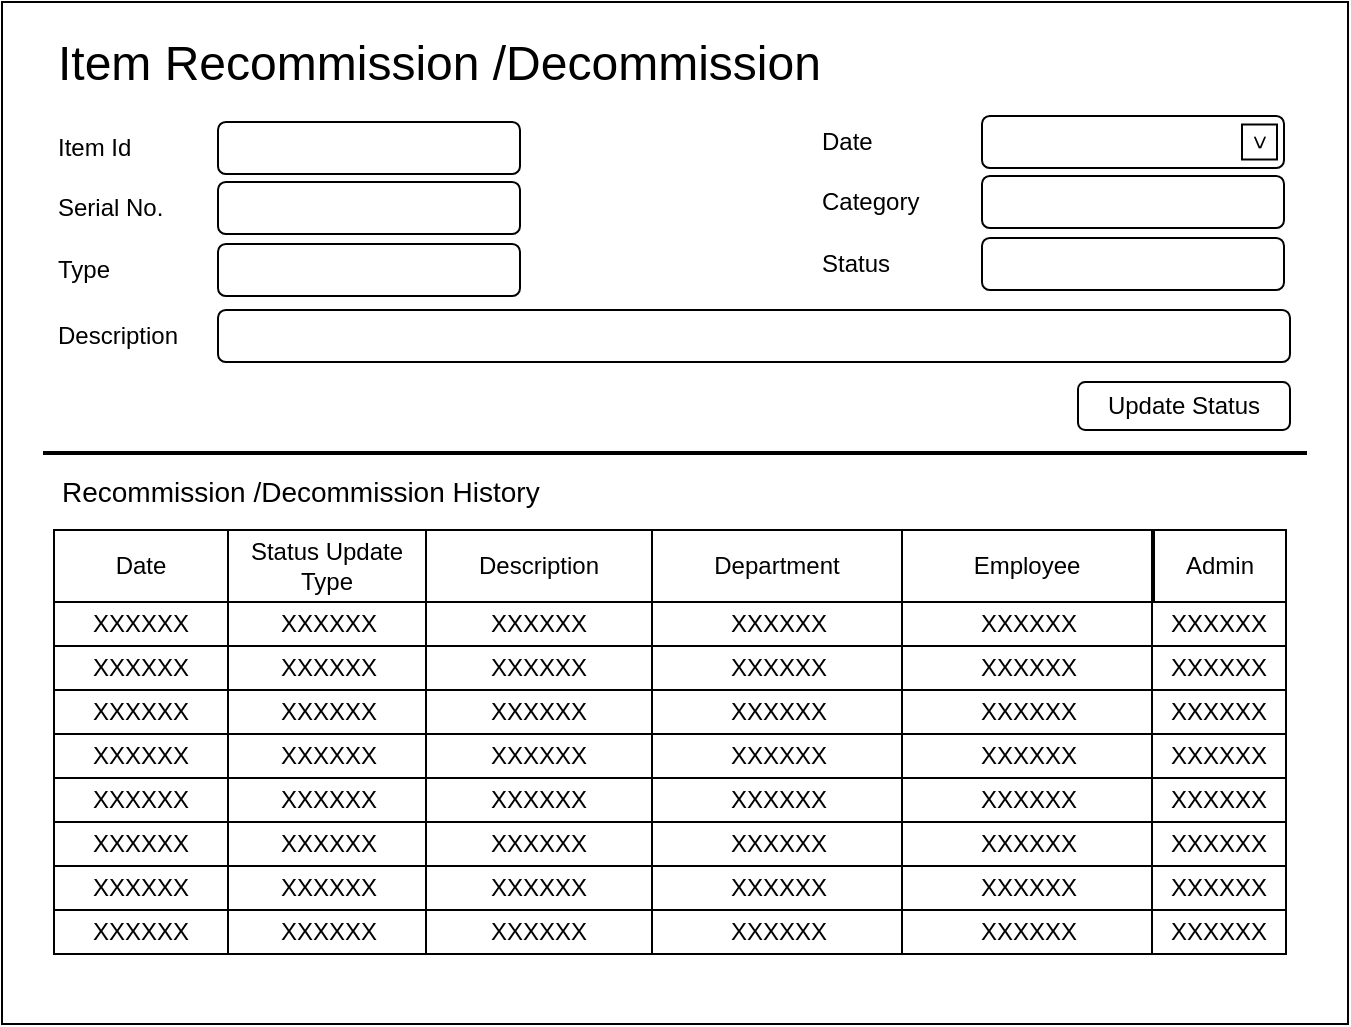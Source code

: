 <mxfile version="12.4.2" type="device" pages="1"><diagram id="nNfNXu-WG19YWjzoa8Jk" name="Page-1"><mxGraphModel dx="1278" dy="581" grid="0" gridSize="10" guides="1" tooltips="1" connect="1" arrows="1" fold="1" page="1" pageScale="1" pageWidth="850" pageHeight="1100" math="0" shadow="0"><root><mxCell id="0"/><mxCell id="1" parent="0"/><mxCell id="N9eJ0ozq8aaQLGvf90bj-3" value="" style="rounded=0;whiteSpace=wrap;html=1;" vertex="1" parent="1"><mxGeometry x="56" y="80" width="673" height="511" as="geometry"/></mxCell><mxCell id="N9eJ0ozq8aaQLGvf90bj-4" value="" style="rounded=1;whiteSpace=wrap;html=1;" vertex="1" parent="1"><mxGeometry x="164" y="140" width="151" height="26" as="geometry"/></mxCell><mxCell id="N9eJ0ozq8aaQLGvf90bj-5" value="Item Id" style="text;html=1;strokeColor=none;fillColor=none;align=left;verticalAlign=middle;whiteSpace=wrap;rounded=0;" vertex="1" parent="1"><mxGeometry x="82" y="143" width="40" height="20" as="geometry"/></mxCell><mxCell id="N9eJ0ozq8aaQLGvf90bj-7" value="Serial No." style="text;html=1;strokeColor=none;fillColor=none;align=left;verticalAlign=middle;whiteSpace=wrap;rounded=0;" vertex="1" parent="1"><mxGeometry x="82" y="173" width="74" height="20" as="geometry"/></mxCell><mxCell id="N9eJ0ozq8aaQLGvf90bj-10" value="" style="rounded=1;whiteSpace=wrap;html=1;" vertex="1" parent="1"><mxGeometry x="164" y="170" width="151" height="26" as="geometry"/></mxCell><mxCell id="N9eJ0ozq8aaQLGvf90bj-11" value="Date" style="text;html=1;strokeColor=none;fillColor=none;align=left;verticalAlign=middle;whiteSpace=wrap;rounded=0;" vertex="1" parent="1"><mxGeometry x="464" y="140" width="40" height="20" as="geometry"/></mxCell><mxCell id="N9eJ0ozq8aaQLGvf90bj-12" value="" style="rounded=1;whiteSpace=wrap;html=1;" vertex="1" parent="1"><mxGeometry x="546" y="137" width="151" height="26" as="geometry"/></mxCell><mxCell id="N9eJ0ozq8aaQLGvf90bj-17" value="Category" style="text;html=1;strokeColor=none;fillColor=none;align=left;verticalAlign=middle;whiteSpace=wrap;rounded=0;" vertex="1" parent="1"><mxGeometry x="464" y="170" width="74" height="20" as="geometry"/></mxCell><mxCell id="N9eJ0ozq8aaQLGvf90bj-18" value="" style="rounded=1;whiteSpace=wrap;html=1;" vertex="1" parent="1"><mxGeometry x="546" y="167" width="151" height="26" as="geometry"/></mxCell><mxCell id="N9eJ0ozq8aaQLGvf90bj-19" value="Type" style="text;html=1;strokeColor=none;fillColor=none;align=left;verticalAlign=middle;whiteSpace=wrap;rounded=0;" vertex="1" parent="1"><mxGeometry x="82" y="204" width="74" height="20" as="geometry"/></mxCell><mxCell id="N9eJ0ozq8aaQLGvf90bj-20" value="" style="rounded=1;whiteSpace=wrap;html=1;" vertex="1" parent="1"><mxGeometry x="164" y="201" width="151" height="26" as="geometry"/></mxCell><mxCell id="N9eJ0ozq8aaQLGvf90bj-21" value="Description" style="text;html=1;strokeColor=none;fillColor=none;align=left;verticalAlign=middle;whiteSpace=wrap;rounded=0;" vertex="1" parent="1"><mxGeometry x="82" y="237" width="74" height="20" as="geometry"/></mxCell><mxCell id="N9eJ0ozq8aaQLGvf90bj-22" value="" style="rounded=1;whiteSpace=wrap;html=1;" vertex="1" parent="1"><mxGeometry x="164" y="234" width="536" height="26" as="geometry"/></mxCell><mxCell id="N9eJ0ozq8aaQLGvf90bj-23" value="Status" style="text;html=1;strokeColor=none;fillColor=none;align=left;verticalAlign=middle;whiteSpace=wrap;rounded=0;" vertex="1" parent="1"><mxGeometry x="464" y="201" width="74" height="20" as="geometry"/></mxCell><mxCell id="N9eJ0ozq8aaQLGvf90bj-24" value="" style="rounded=1;whiteSpace=wrap;html=1;" vertex="1" parent="1"><mxGeometry x="546" y="198" width="151" height="26" as="geometry"/></mxCell><mxCell id="N9eJ0ozq8aaQLGvf90bj-25" value="&amp;gt;" style="whiteSpace=wrap;html=1;aspect=fixed;align=center;rotation=90;" vertex="1" parent="1"><mxGeometry x="676" y="141.25" width="17.5" height="17.5" as="geometry"/></mxCell><mxCell id="N9eJ0ozq8aaQLGvf90bj-27" value="Update Status" style="rounded=1;whiteSpace=wrap;html=1;" vertex="1" parent="1"><mxGeometry x="594" y="270" width="106" height="24" as="geometry"/></mxCell><mxCell id="N9eJ0ozq8aaQLGvf90bj-30" value="" style="rounded=0;whiteSpace=wrap;html=1;" vertex="1" parent="1"><mxGeometry x="77" y="305" width="631" height="1" as="geometry"/></mxCell><mxCell id="N9eJ0ozq8aaQLGvf90bj-31" value="&lt;font style=&quot;font-size: 24px&quot;&gt;Item Recommission /Decommission&lt;/font&gt;" style="text;html=1;strokeColor=none;fillColor=none;align=left;verticalAlign=middle;whiteSpace=wrap;rounded=0;" vertex="1" parent="1"><mxGeometry x="82" y="101" width="416" height="20" as="geometry"/></mxCell><mxCell id="N9eJ0ozq8aaQLGvf90bj-32" value="&lt;font style=&quot;font-size: 14px&quot;&gt;Recommission /Decommission History&lt;/font&gt;" style="text;html=1;strokeColor=none;fillColor=none;align=left;verticalAlign=middle;whiteSpace=wrap;rounded=0;" vertex="1" parent="1"><mxGeometry x="84" y="315" width="416" height="20" as="geometry"/></mxCell><mxCell id="N9eJ0ozq8aaQLGvf90bj-34" value="Date" style="rounded=0;whiteSpace=wrap;html=1;" vertex="1" parent="1"><mxGeometry x="82" y="344" width="87" height="36" as="geometry"/></mxCell><mxCell id="N9eJ0ozq8aaQLGvf90bj-35" value="Status Update Type" style="rounded=0;whiteSpace=wrap;html=1;" vertex="1" parent="1"><mxGeometry x="169" y="344" width="99" height="36" as="geometry"/></mxCell><mxCell id="N9eJ0ozq8aaQLGvf90bj-36" value="Description" style="rounded=0;whiteSpace=wrap;html=1;" vertex="1" parent="1"><mxGeometry x="268" y="344" width="113" height="36" as="geometry"/></mxCell><mxCell id="N9eJ0ozq8aaQLGvf90bj-37" value="Department" style="rounded=0;whiteSpace=wrap;html=1;" vertex="1" parent="1"><mxGeometry x="381" y="344" width="125" height="36" as="geometry"/></mxCell><mxCell id="N9eJ0ozq8aaQLGvf90bj-38" value="Employee" style="rounded=0;whiteSpace=wrap;html=1;" vertex="1" parent="1"><mxGeometry x="506" y="344" width="125" height="36" as="geometry"/></mxCell><mxCell id="N9eJ0ozq8aaQLGvf90bj-40" value="Admin" style="rounded=0;whiteSpace=wrap;html=1;" vertex="1" parent="1"><mxGeometry x="632" y="344" width="66" height="36" as="geometry"/></mxCell><mxCell id="N9eJ0ozq8aaQLGvf90bj-41" value="XXXXXX" style="rounded=0;whiteSpace=wrap;html=1;" vertex="1" parent="1"><mxGeometry x="82" y="380" width="87" height="22" as="geometry"/></mxCell><mxCell id="N9eJ0ozq8aaQLGvf90bj-42" value="XXXXXX" style="rounded=0;whiteSpace=wrap;html=1;" vertex="1" parent="1"><mxGeometry x="169" y="380" width="101" height="22" as="geometry"/></mxCell><mxCell id="N9eJ0ozq8aaQLGvf90bj-43" value="XXXXXX" style="rounded=0;whiteSpace=wrap;html=1;" vertex="1" parent="1"><mxGeometry x="268" y="380" width="113" height="22" as="geometry"/></mxCell><mxCell id="N9eJ0ozq8aaQLGvf90bj-44" value="XXXXXX" style="rounded=0;whiteSpace=wrap;html=1;" vertex="1" parent="1"><mxGeometry x="381" y="380" width="127" height="22" as="geometry"/></mxCell><mxCell id="N9eJ0ozq8aaQLGvf90bj-45" value="XXXXXX" style="rounded=0;whiteSpace=wrap;html=1;" vertex="1" parent="1"><mxGeometry x="506" y="380" width="127" height="22" as="geometry"/></mxCell><mxCell id="N9eJ0ozq8aaQLGvf90bj-46" value="XXXXXX" style="rounded=0;whiteSpace=wrap;html=1;" vertex="1" parent="1"><mxGeometry x="631" y="380" width="67" height="22" as="geometry"/></mxCell><mxCell id="N9eJ0ozq8aaQLGvf90bj-47" value="XXXXXX" style="rounded=0;whiteSpace=wrap;html=1;" vertex="1" parent="1"><mxGeometry x="82" y="402" width="87" height="22" as="geometry"/></mxCell><mxCell id="N9eJ0ozq8aaQLGvf90bj-48" value="XXXXXX" style="rounded=0;whiteSpace=wrap;html=1;" vertex="1" parent="1"><mxGeometry x="169" y="402" width="101" height="22" as="geometry"/></mxCell><mxCell id="N9eJ0ozq8aaQLGvf90bj-49" value="XXXXXX" style="rounded=0;whiteSpace=wrap;html=1;" vertex="1" parent="1"><mxGeometry x="268" y="402" width="113" height="22" as="geometry"/></mxCell><mxCell id="N9eJ0ozq8aaQLGvf90bj-50" value="XXXXXX" style="rounded=0;whiteSpace=wrap;html=1;" vertex="1" parent="1"><mxGeometry x="381" y="402" width="127" height="22" as="geometry"/></mxCell><mxCell id="N9eJ0ozq8aaQLGvf90bj-51" value="XXXXXX" style="rounded=0;whiteSpace=wrap;html=1;" vertex="1" parent="1"><mxGeometry x="506" y="402" width="127" height="22" as="geometry"/></mxCell><mxCell id="N9eJ0ozq8aaQLGvf90bj-52" value="XXXXXX" style="rounded=0;whiteSpace=wrap;html=1;" vertex="1" parent="1"><mxGeometry x="631" y="402" width="67" height="22" as="geometry"/></mxCell><mxCell id="N9eJ0ozq8aaQLGvf90bj-53" value="XXXXXX" style="rounded=0;whiteSpace=wrap;html=1;" vertex="1" parent="1"><mxGeometry x="82" y="424" width="87" height="22" as="geometry"/></mxCell><mxCell id="N9eJ0ozq8aaQLGvf90bj-54" value="XXXXXX" style="rounded=0;whiteSpace=wrap;html=1;" vertex="1" parent="1"><mxGeometry x="169" y="424" width="101" height="22" as="geometry"/></mxCell><mxCell id="N9eJ0ozq8aaQLGvf90bj-55" value="XXXXXX" style="rounded=0;whiteSpace=wrap;html=1;" vertex="1" parent="1"><mxGeometry x="268" y="424" width="113" height="22" as="geometry"/></mxCell><mxCell id="N9eJ0ozq8aaQLGvf90bj-56" value="XXXXXX" style="rounded=0;whiteSpace=wrap;html=1;" vertex="1" parent="1"><mxGeometry x="381" y="424" width="127" height="22" as="geometry"/></mxCell><mxCell id="N9eJ0ozq8aaQLGvf90bj-57" value="XXXXXX" style="rounded=0;whiteSpace=wrap;html=1;" vertex="1" parent="1"><mxGeometry x="506" y="424" width="127" height="22" as="geometry"/></mxCell><mxCell id="N9eJ0ozq8aaQLGvf90bj-58" value="XXXXXX" style="rounded=0;whiteSpace=wrap;html=1;" vertex="1" parent="1"><mxGeometry x="631" y="424" width="67" height="22" as="geometry"/></mxCell><mxCell id="N9eJ0ozq8aaQLGvf90bj-71" value="XXXXXX" style="rounded=0;whiteSpace=wrap;html=1;" vertex="1" parent="1"><mxGeometry x="82" y="446" width="87" height="22" as="geometry"/></mxCell><mxCell id="N9eJ0ozq8aaQLGvf90bj-72" value="XXXXXX" style="rounded=0;whiteSpace=wrap;html=1;" vertex="1" parent="1"><mxGeometry x="169" y="446" width="101" height="22" as="geometry"/></mxCell><mxCell id="N9eJ0ozq8aaQLGvf90bj-73" value="XXXXXX" style="rounded=0;whiteSpace=wrap;html=1;" vertex="1" parent="1"><mxGeometry x="268" y="446" width="113" height="22" as="geometry"/></mxCell><mxCell id="N9eJ0ozq8aaQLGvf90bj-74" value="XXXXXX" style="rounded=0;whiteSpace=wrap;html=1;" vertex="1" parent="1"><mxGeometry x="381" y="446" width="127" height="22" as="geometry"/></mxCell><mxCell id="N9eJ0ozq8aaQLGvf90bj-75" value="XXXXXX" style="rounded=0;whiteSpace=wrap;html=1;" vertex="1" parent="1"><mxGeometry x="506" y="446" width="127" height="22" as="geometry"/></mxCell><mxCell id="N9eJ0ozq8aaQLGvf90bj-76" value="XXXXXX" style="rounded=0;whiteSpace=wrap;html=1;" vertex="1" parent="1"><mxGeometry x="631" y="446" width="67" height="22" as="geometry"/></mxCell><mxCell id="N9eJ0ozq8aaQLGvf90bj-77" value="XXXXXX" style="rounded=0;whiteSpace=wrap;html=1;" vertex="1" parent="1"><mxGeometry x="82" y="468" width="87" height="22" as="geometry"/></mxCell><mxCell id="N9eJ0ozq8aaQLGvf90bj-78" value="XXXXXX" style="rounded=0;whiteSpace=wrap;html=1;" vertex="1" parent="1"><mxGeometry x="169" y="468" width="101" height="22" as="geometry"/></mxCell><mxCell id="N9eJ0ozq8aaQLGvf90bj-79" value="XXXXXX" style="rounded=0;whiteSpace=wrap;html=1;" vertex="1" parent="1"><mxGeometry x="268" y="468" width="113" height="22" as="geometry"/></mxCell><mxCell id="N9eJ0ozq8aaQLGvf90bj-80" value="XXXXXX" style="rounded=0;whiteSpace=wrap;html=1;" vertex="1" parent="1"><mxGeometry x="381" y="468" width="127" height="22" as="geometry"/></mxCell><mxCell id="N9eJ0ozq8aaQLGvf90bj-81" value="XXXXXX" style="rounded=0;whiteSpace=wrap;html=1;" vertex="1" parent="1"><mxGeometry x="506" y="468" width="127" height="22" as="geometry"/></mxCell><mxCell id="N9eJ0ozq8aaQLGvf90bj-82" value="XXXXXX" style="rounded=0;whiteSpace=wrap;html=1;" vertex="1" parent="1"><mxGeometry x="631" y="468" width="67" height="22" as="geometry"/></mxCell><mxCell id="N9eJ0ozq8aaQLGvf90bj-83" value="XXXXXX" style="rounded=0;whiteSpace=wrap;html=1;" vertex="1" parent="1"><mxGeometry x="82" y="490" width="87" height="22" as="geometry"/></mxCell><mxCell id="N9eJ0ozq8aaQLGvf90bj-84" value="XXXXXX" style="rounded=0;whiteSpace=wrap;html=1;" vertex="1" parent="1"><mxGeometry x="169" y="490" width="101" height="22" as="geometry"/></mxCell><mxCell id="N9eJ0ozq8aaQLGvf90bj-85" value="XXXXXX" style="rounded=0;whiteSpace=wrap;html=1;" vertex="1" parent="1"><mxGeometry x="268" y="490" width="113" height="22" as="geometry"/></mxCell><mxCell id="N9eJ0ozq8aaQLGvf90bj-86" value="XXXXXX" style="rounded=0;whiteSpace=wrap;html=1;" vertex="1" parent="1"><mxGeometry x="381" y="490" width="127" height="22" as="geometry"/></mxCell><mxCell id="N9eJ0ozq8aaQLGvf90bj-87" value="XXXXXX" style="rounded=0;whiteSpace=wrap;html=1;" vertex="1" parent="1"><mxGeometry x="506" y="490" width="127" height="22" as="geometry"/></mxCell><mxCell id="N9eJ0ozq8aaQLGvf90bj-88" value="XXXXXX" style="rounded=0;whiteSpace=wrap;html=1;" vertex="1" parent="1"><mxGeometry x="631" y="490" width="67" height="22" as="geometry"/></mxCell><mxCell id="N9eJ0ozq8aaQLGvf90bj-89" value="XXXXXX" style="rounded=0;whiteSpace=wrap;html=1;" vertex="1" parent="1"><mxGeometry x="82" y="512" width="87" height="22" as="geometry"/></mxCell><mxCell id="N9eJ0ozq8aaQLGvf90bj-90" value="XXXXXX" style="rounded=0;whiteSpace=wrap;html=1;" vertex="1" parent="1"><mxGeometry x="169" y="512" width="101" height="22" as="geometry"/></mxCell><mxCell id="N9eJ0ozq8aaQLGvf90bj-91" value="XXXXXX" style="rounded=0;whiteSpace=wrap;html=1;" vertex="1" parent="1"><mxGeometry x="268" y="512" width="113" height="22" as="geometry"/></mxCell><mxCell id="N9eJ0ozq8aaQLGvf90bj-92" value="XXXXXX" style="rounded=0;whiteSpace=wrap;html=1;" vertex="1" parent="1"><mxGeometry x="381" y="512" width="127" height="22" as="geometry"/></mxCell><mxCell id="N9eJ0ozq8aaQLGvf90bj-93" value="XXXXXX" style="rounded=0;whiteSpace=wrap;html=1;" vertex="1" parent="1"><mxGeometry x="506" y="512" width="127" height="22" as="geometry"/></mxCell><mxCell id="N9eJ0ozq8aaQLGvf90bj-94" value="XXXXXX" style="rounded=0;whiteSpace=wrap;html=1;" vertex="1" parent="1"><mxGeometry x="631" y="512" width="67" height="22" as="geometry"/></mxCell><mxCell id="N9eJ0ozq8aaQLGvf90bj-101" value="XXXXXX" style="rounded=0;whiteSpace=wrap;html=1;" vertex="1" parent="1"><mxGeometry x="82" y="534" width="87" height="22" as="geometry"/></mxCell><mxCell id="N9eJ0ozq8aaQLGvf90bj-102" value="XXXXXX" style="rounded=0;whiteSpace=wrap;html=1;" vertex="1" parent="1"><mxGeometry x="169" y="534" width="101" height="22" as="geometry"/></mxCell><mxCell id="N9eJ0ozq8aaQLGvf90bj-103" value="XXXXXX" style="rounded=0;whiteSpace=wrap;html=1;" vertex="1" parent="1"><mxGeometry x="268" y="534" width="113" height="22" as="geometry"/></mxCell><mxCell id="N9eJ0ozq8aaQLGvf90bj-104" value="XXXXXX" style="rounded=0;whiteSpace=wrap;html=1;" vertex="1" parent="1"><mxGeometry x="381" y="534" width="127" height="22" as="geometry"/></mxCell><mxCell id="N9eJ0ozq8aaQLGvf90bj-105" value="XXXXXX" style="rounded=0;whiteSpace=wrap;html=1;" vertex="1" parent="1"><mxGeometry x="506" y="534" width="127" height="22" as="geometry"/></mxCell><mxCell id="N9eJ0ozq8aaQLGvf90bj-106" value="XXXXXX" style="rounded=0;whiteSpace=wrap;html=1;" vertex="1" parent="1"><mxGeometry x="631" y="534" width="67" height="22" as="geometry"/></mxCell></root></mxGraphModel></diagram></mxfile>